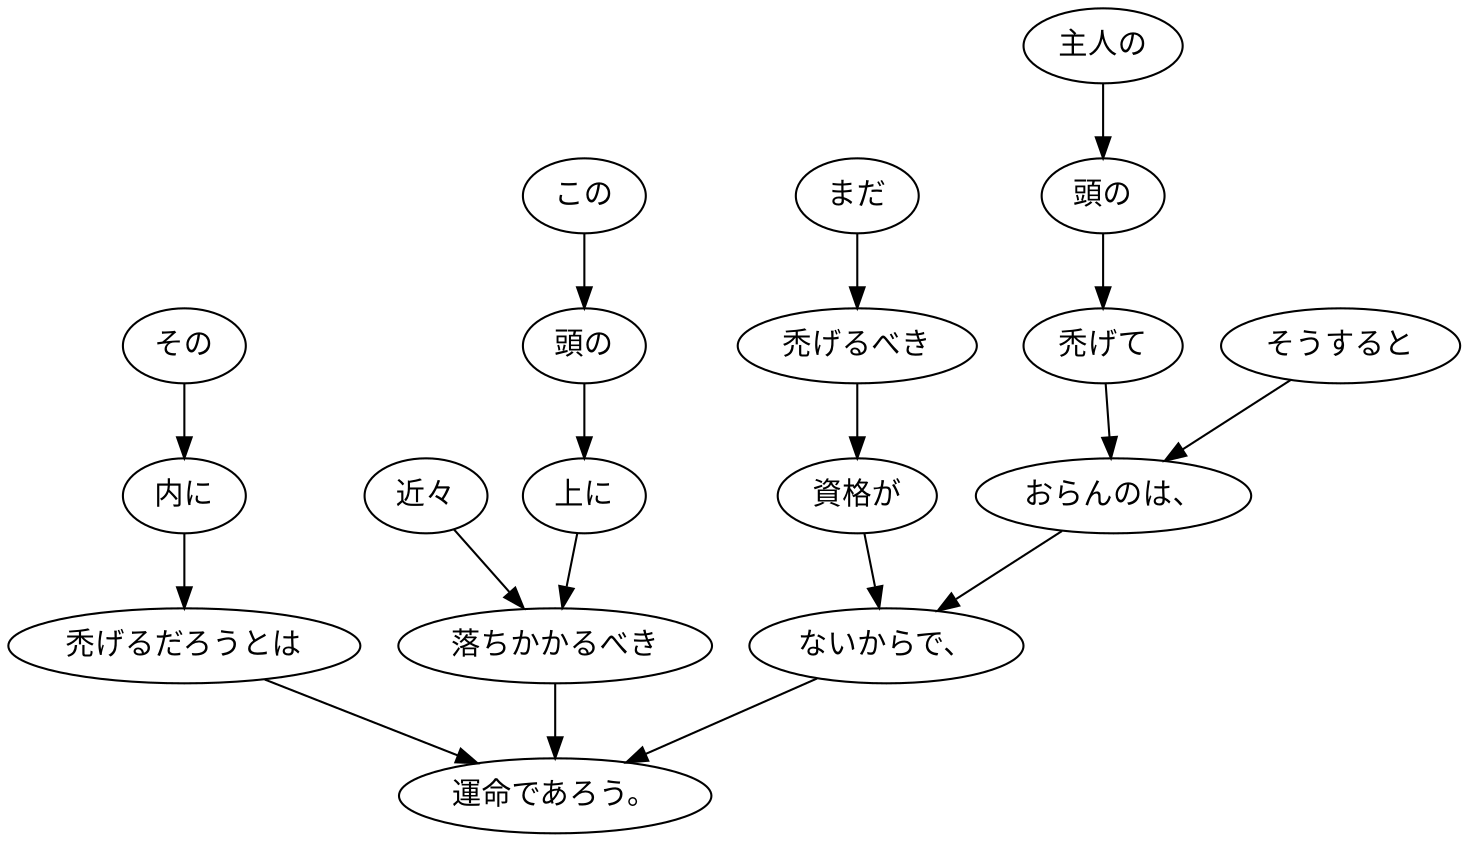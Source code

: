 digraph graph4953 {
	node0 [label="そうすると"];
	node1 [label="主人の"];
	node2 [label="頭の"];
	node3 [label="禿げて"];
	node4 [label="おらんのは、"];
	node5 [label="まだ"];
	node6 [label="禿げるべき"];
	node7 [label="資格が"];
	node8 [label="ないからで、"];
	node9 [label="その"];
	node10 [label="内に"];
	node11 [label="禿げるだろうとは"];
	node12 [label="近々"];
	node13 [label="この"];
	node14 [label="頭の"];
	node15 [label="上に"];
	node16 [label="落ちかかるべき"];
	node17 [label="運命であろう。"];
	node0 -> node4;
	node1 -> node2;
	node2 -> node3;
	node3 -> node4;
	node4 -> node8;
	node5 -> node6;
	node6 -> node7;
	node7 -> node8;
	node8 -> node17;
	node9 -> node10;
	node10 -> node11;
	node11 -> node17;
	node12 -> node16;
	node13 -> node14;
	node14 -> node15;
	node15 -> node16;
	node16 -> node17;
}
